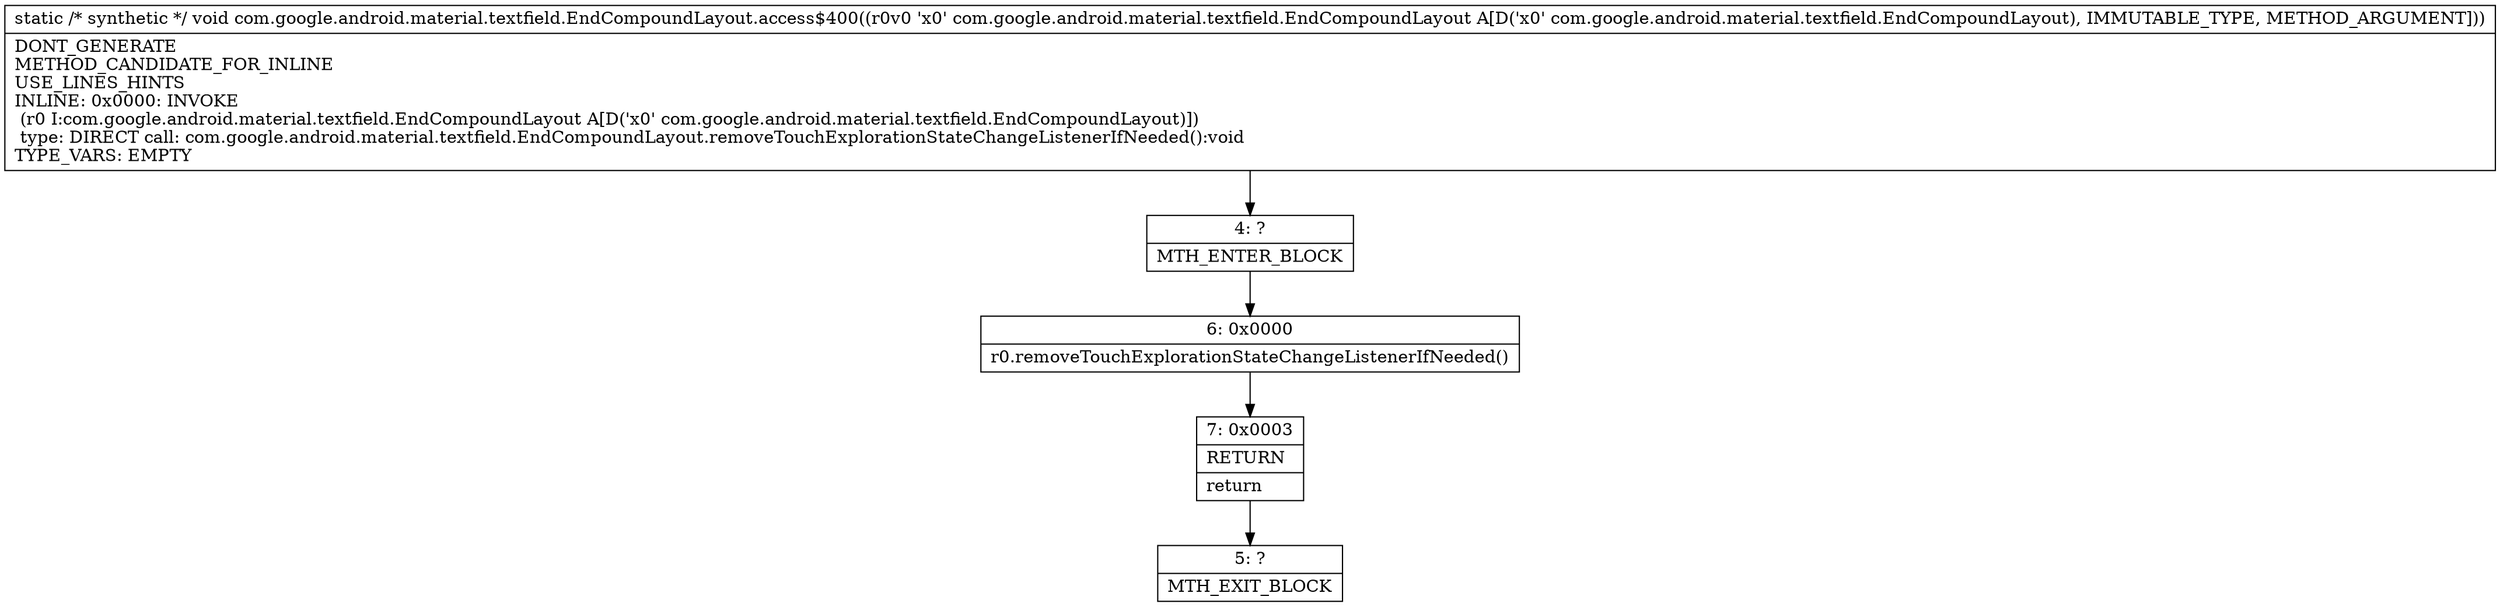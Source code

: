 digraph "CFG forcom.google.android.material.textfield.EndCompoundLayout.access$400(Lcom\/google\/android\/material\/textfield\/EndCompoundLayout;)V" {
Node_4 [shape=record,label="{4\:\ ?|MTH_ENTER_BLOCK\l}"];
Node_6 [shape=record,label="{6\:\ 0x0000|r0.removeTouchExplorationStateChangeListenerIfNeeded()\l}"];
Node_7 [shape=record,label="{7\:\ 0x0003|RETURN\l|return\l}"];
Node_5 [shape=record,label="{5\:\ ?|MTH_EXIT_BLOCK\l}"];
MethodNode[shape=record,label="{static \/* synthetic *\/ void com.google.android.material.textfield.EndCompoundLayout.access$400((r0v0 'x0' com.google.android.material.textfield.EndCompoundLayout A[D('x0' com.google.android.material.textfield.EndCompoundLayout), IMMUTABLE_TYPE, METHOD_ARGUMENT]))  | DONT_GENERATE\lMETHOD_CANDIDATE_FOR_INLINE\lUSE_LINES_HINTS\lINLINE: 0x0000: INVOKE  \l  (r0 I:com.google.android.material.textfield.EndCompoundLayout A[D('x0' com.google.android.material.textfield.EndCompoundLayout)])\l type: DIRECT call: com.google.android.material.textfield.EndCompoundLayout.removeTouchExplorationStateChangeListenerIfNeeded():void\lTYPE_VARS: EMPTY\l}"];
MethodNode -> Node_4;Node_4 -> Node_6;
Node_6 -> Node_7;
Node_7 -> Node_5;
}

